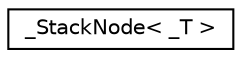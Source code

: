 digraph "Graphical Class Hierarchy"
{
 // LATEX_PDF_SIZE
  edge [fontname="Helvetica",fontsize="10",labelfontname="Helvetica",labelfontsize="10"];
  node [fontname="Helvetica",fontsize="10",shape=record];
  rankdir="LR";
  Node0 [label="_StackNode\< _T \>",height=0.2,width=0.4,color="black", fillcolor="white", style="filled",URL="$struct___stack_node.html",tooltip="Stack element wrapper."];
}
